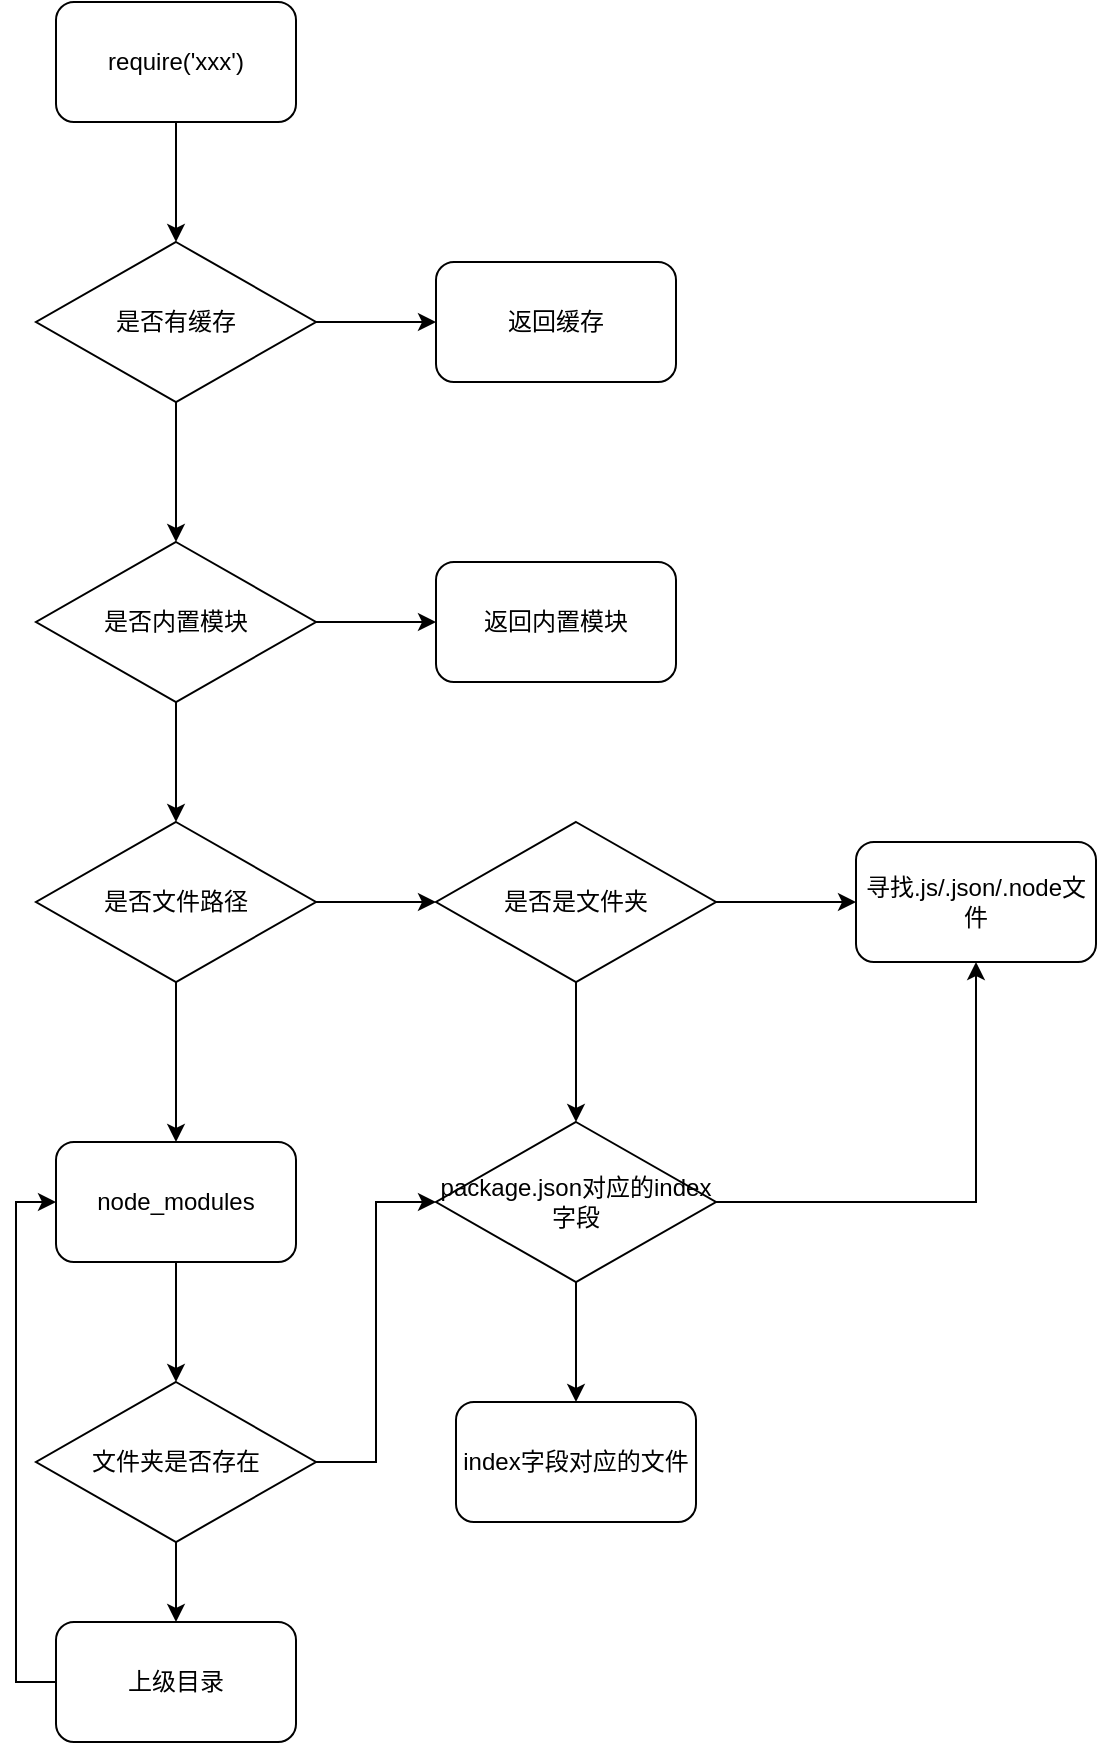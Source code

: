 <mxfile version="14.9.6" type="github">
  <diagram id="RYNXIyLIgxgKea2BRH0b" name="Page-1">
    <mxGraphModel dx="2062" dy="1122" grid="1" gridSize="10" guides="1" tooltips="1" connect="1" arrows="1" fold="1" page="1" pageScale="1" pageWidth="1500" pageHeight="2000" math="0" shadow="0">
      <root>
        <mxCell id="0" />
        <mxCell id="1" parent="0" />
        <mxCell id="-Dkvn9TY07eHw9pP2s0H-3" style="edgeStyle=orthogonalEdgeStyle;rounded=0;orthogonalLoop=1;jettySize=auto;html=1;exitX=0.5;exitY=1;exitDx=0;exitDy=0;" edge="1" parent="1" source="-Dkvn9TY07eHw9pP2s0H-1" target="-Dkvn9TY07eHw9pP2s0H-2">
          <mxGeometry relative="1" as="geometry" />
        </mxCell>
        <mxCell id="-Dkvn9TY07eHw9pP2s0H-1" value="require(&#39;xxx&#39;)" style="rounded=1;whiteSpace=wrap;html=1;" vertex="1" parent="1">
          <mxGeometry x="620" y="190" width="120" height="60" as="geometry" />
        </mxCell>
        <mxCell id="-Dkvn9TY07eHw9pP2s0H-5" style="edgeStyle=orthogonalEdgeStyle;rounded=0;orthogonalLoop=1;jettySize=auto;html=1;exitX=1;exitY=0.5;exitDx=0;exitDy=0;" edge="1" parent="1" source="-Dkvn9TY07eHw9pP2s0H-2" target="-Dkvn9TY07eHw9pP2s0H-4">
          <mxGeometry relative="1" as="geometry" />
        </mxCell>
        <mxCell id="-Dkvn9TY07eHw9pP2s0H-10" style="edgeStyle=orthogonalEdgeStyle;rounded=0;orthogonalLoop=1;jettySize=auto;html=1;" edge="1" parent="1" source="-Dkvn9TY07eHw9pP2s0H-2" target="-Dkvn9TY07eHw9pP2s0H-9">
          <mxGeometry relative="1" as="geometry" />
        </mxCell>
        <mxCell id="-Dkvn9TY07eHw9pP2s0H-2" value="是否有缓存" style="rhombus;whiteSpace=wrap;html=1;" vertex="1" parent="1">
          <mxGeometry x="610" y="310" width="140" height="80" as="geometry" />
        </mxCell>
        <mxCell id="-Dkvn9TY07eHw9pP2s0H-4" value="返回缓存" style="rounded=1;whiteSpace=wrap;html=1;" vertex="1" parent="1">
          <mxGeometry x="810" y="320" width="120" height="60" as="geometry" />
        </mxCell>
        <mxCell id="-Dkvn9TY07eHw9pP2s0H-12" style="edgeStyle=orthogonalEdgeStyle;rounded=0;orthogonalLoop=1;jettySize=auto;html=1;exitX=1;exitY=0.5;exitDx=0;exitDy=0;entryX=0;entryY=0.5;entryDx=0;entryDy=0;" edge="1" parent="1" source="-Dkvn9TY07eHw9pP2s0H-9" target="-Dkvn9TY07eHw9pP2s0H-11">
          <mxGeometry relative="1" as="geometry" />
        </mxCell>
        <mxCell id="-Dkvn9TY07eHw9pP2s0H-19" style="edgeStyle=orthogonalEdgeStyle;rounded=0;orthogonalLoop=1;jettySize=auto;html=1;exitX=0.5;exitY=1;exitDx=0;exitDy=0;" edge="1" parent="1" source="-Dkvn9TY07eHw9pP2s0H-9" target="-Dkvn9TY07eHw9pP2s0H-18">
          <mxGeometry relative="1" as="geometry" />
        </mxCell>
        <mxCell id="-Dkvn9TY07eHw9pP2s0H-9" value="是否内置模块" style="rhombus;whiteSpace=wrap;html=1;" vertex="1" parent="1">
          <mxGeometry x="610" y="460" width="140" height="80" as="geometry" />
        </mxCell>
        <mxCell id="-Dkvn9TY07eHw9pP2s0H-11" value="返回内置模块" style="rounded=1;whiteSpace=wrap;html=1;" vertex="1" parent="1">
          <mxGeometry x="810" y="470" width="120" height="60" as="geometry" />
        </mxCell>
        <mxCell id="-Dkvn9TY07eHw9pP2s0H-16" style="edgeStyle=orthogonalEdgeStyle;rounded=0;orthogonalLoop=1;jettySize=auto;html=1;exitX=0.5;exitY=1;exitDx=0;exitDy=0;" edge="1" parent="1" source="-Dkvn9TY07eHw9pP2s0H-13" target="-Dkvn9TY07eHw9pP2s0H-15">
          <mxGeometry relative="1" as="geometry" />
        </mxCell>
        <mxCell id="-Dkvn9TY07eHw9pP2s0H-13" value="node_modules" style="rounded=1;whiteSpace=wrap;html=1;" vertex="1" parent="1">
          <mxGeometry x="620" y="760" width="120" height="60" as="geometry" />
        </mxCell>
        <mxCell id="-Dkvn9TY07eHw9pP2s0H-36" style="edgeStyle=orthogonalEdgeStyle;rounded=0;orthogonalLoop=1;jettySize=auto;html=1;exitX=0.5;exitY=1;exitDx=0;exitDy=0;" edge="1" parent="1" source="-Dkvn9TY07eHw9pP2s0H-15" target="-Dkvn9TY07eHw9pP2s0H-35">
          <mxGeometry relative="1" as="geometry" />
        </mxCell>
        <mxCell id="-Dkvn9TY07eHw9pP2s0H-38" style="edgeStyle=orthogonalEdgeStyle;rounded=0;orthogonalLoop=1;jettySize=auto;html=1;exitX=1;exitY=0.5;exitDx=0;exitDy=0;entryX=0;entryY=0.5;entryDx=0;entryDy=0;" edge="1" parent="1" source="-Dkvn9TY07eHw9pP2s0H-15" target="-Dkvn9TY07eHw9pP2s0H-28">
          <mxGeometry relative="1" as="geometry" />
        </mxCell>
        <mxCell id="-Dkvn9TY07eHw9pP2s0H-15" value="文件夹是否存在" style="rhombus;whiteSpace=wrap;html=1;" vertex="1" parent="1">
          <mxGeometry x="610" y="880" width="140" height="80" as="geometry" />
        </mxCell>
        <mxCell id="-Dkvn9TY07eHw9pP2s0H-24" style="edgeStyle=orthogonalEdgeStyle;rounded=0;orthogonalLoop=1;jettySize=auto;html=1;exitX=1;exitY=0.5;exitDx=0;exitDy=0;" edge="1" parent="1" source="-Dkvn9TY07eHw9pP2s0H-18" target="-Dkvn9TY07eHw9pP2s0H-23">
          <mxGeometry relative="1" as="geometry" />
        </mxCell>
        <mxCell id="-Dkvn9TY07eHw9pP2s0H-34" style="edgeStyle=orthogonalEdgeStyle;rounded=0;orthogonalLoop=1;jettySize=auto;html=1;exitX=0.5;exitY=1;exitDx=0;exitDy=0;entryX=0.5;entryY=0;entryDx=0;entryDy=0;" edge="1" parent="1" source="-Dkvn9TY07eHw9pP2s0H-18" target="-Dkvn9TY07eHw9pP2s0H-13">
          <mxGeometry relative="1" as="geometry" />
        </mxCell>
        <mxCell id="-Dkvn9TY07eHw9pP2s0H-18" value="是否文件路径" style="rhombus;whiteSpace=wrap;html=1;" vertex="1" parent="1">
          <mxGeometry x="610" y="600" width="140" height="80" as="geometry" />
        </mxCell>
        <mxCell id="-Dkvn9TY07eHw9pP2s0H-26" style="edgeStyle=orthogonalEdgeStyle;rounded=0;orthogonalLoop=1;jettySize=auto;html=1;exitX=1;exitY=0.5;exitDx=0;exitDy=0;entryX=0;entryY=0.5;entryDx=0;entryDy=0;" edge="1" parent="1" source="-Dkvn9TY07eHw9pP2s0H-23" target="-Dkvn9TY07eHw9pP2s0H-25">
          <mxGeometry relative="1" as="geometry" />
        </mxCell>
        <mxCell id="-Dkvn9TY07eHw9pP2s0H-29" style="edgeStyle=orthogonalEdgeStyle;rounded=0;orthogonalLoop=1;jettySize=auto;html=1;exitX=0.5;exitY=1;exitDx=0;exitDy=0;" edge="1" parent="1" source="-Dkvn9TY07eHw9pP2s0H-23" target="-Dkvn9TY07eHw9pP2s0H-28">
          <mxGeometry relative="1" as="geometry" />
        </mxCell>
        <mxCell id="-Dkvn9TY07eHw9pP2s0H-23" value="是否是文件夹" style="rhombus;whiteSpace=wrap;html=1;" vertex="1" parent="1">
          <mxGeometry x="810" y="600" width="140" height="80" as="geometry" />
        </mxCell>
        <mxCell id="-Dkvn9TY07eHw9pP2s0H-25" value="寻找.js/.json/.node文件" style="rounded=1;whiteSpace=wrap;html=1;" vertex="1" parent="1">
          <mxGeometry x="1020" y="610" width="120" height="60" as="geometry" />
        </mxCell>
        <mxCell id="-Dkvn9TY07eHw9pP2s0H-31" style="edgeStyle=orthogonalEdgeStyle;rounded=0;orthogonalLoop=1;jettySize=auto;html=1;exitX=0.5;exitY=1;exitDx=0;exitDy=0;" edge="1" parent="1" source="-Dkvn9TY07eHw9pP2s0H-28" target="-Dkvn9TY07eHw9pP2s0H-30">
          <mxGeometry relative="1" as="geometry" />
        </mxCell>
        <mxCell id="-Dkvn9TY07eHw9pP2s0H-33" style="edgeStyle=orthogonalEdgeStyle;rounded=0;orthogonalLoop=1;jettySize=auto;html=1;exitX=1;exitY=0.5;exitDx=0;exitDy=0;entryX=0.5;entryY=1;entryDx=0;entryDy=0;" edge="1" parent="1" source="-Dkvn9TY07eHw9pP2s0H-28" target="-Dkvn9TY07eHw9pP2s0H-25">
          <mxGeometry relative="1" as="geometry" />
        </mxCell>
        <mxCell id="-Dkvn9TY07eHw9pP2s0H-28" value="package.json对应的index字段" style="rhombus;whiteSpace=wrap;html=1;" vertex="1" parent="1">
          <mxGeometry x="810" y="750" width="140" height="80" as="geometry" />
        </mxCell>
        <mxCell id="-Dkvn9TY07eHw9pP2s0H-30" value="index字段对应的文件" style="rounded=1;whiteSpace=wrap;html=1;" vertex="1" parent="1">
          <mxGeometry x="820" y="890" width="120" height="60" as="geometry" />
        </mxCell>
        <mxCell id="-Dkvn9TY07eHw9pP2s0H-37" style="edgeStyle=orthogonalEdgeStyle;rounded=0;orthogonalLoop=1;jettySize=auto;html=1;exitX=0;exitY=0.5;exitDx=0;exitDy=0;entryX=0;entryY=0.5;entryDx=0;entryDy=0;" edge="1" parent="1" source="-Dkvn9TY07eHw9pP2s0H-35" target="-Dkvn9TY07eHw9pP2s0H-13">
          <mxGeometry relative="1" as="geometry" />
        </mxCell>
        <mxCell id="-Dkvn9TY07eHw9pP2s0H-35" value="上级目录" style="rounded=1;whiteSpace=wrap;html=1;" vertex="1" parent="1">
          <mxGeometry x="620" y="1000" width="120" height="60" as="geometry" />
        </mxCell>
      </root>
    </mxGraphModel>
  </diagram>
</mxfile>
